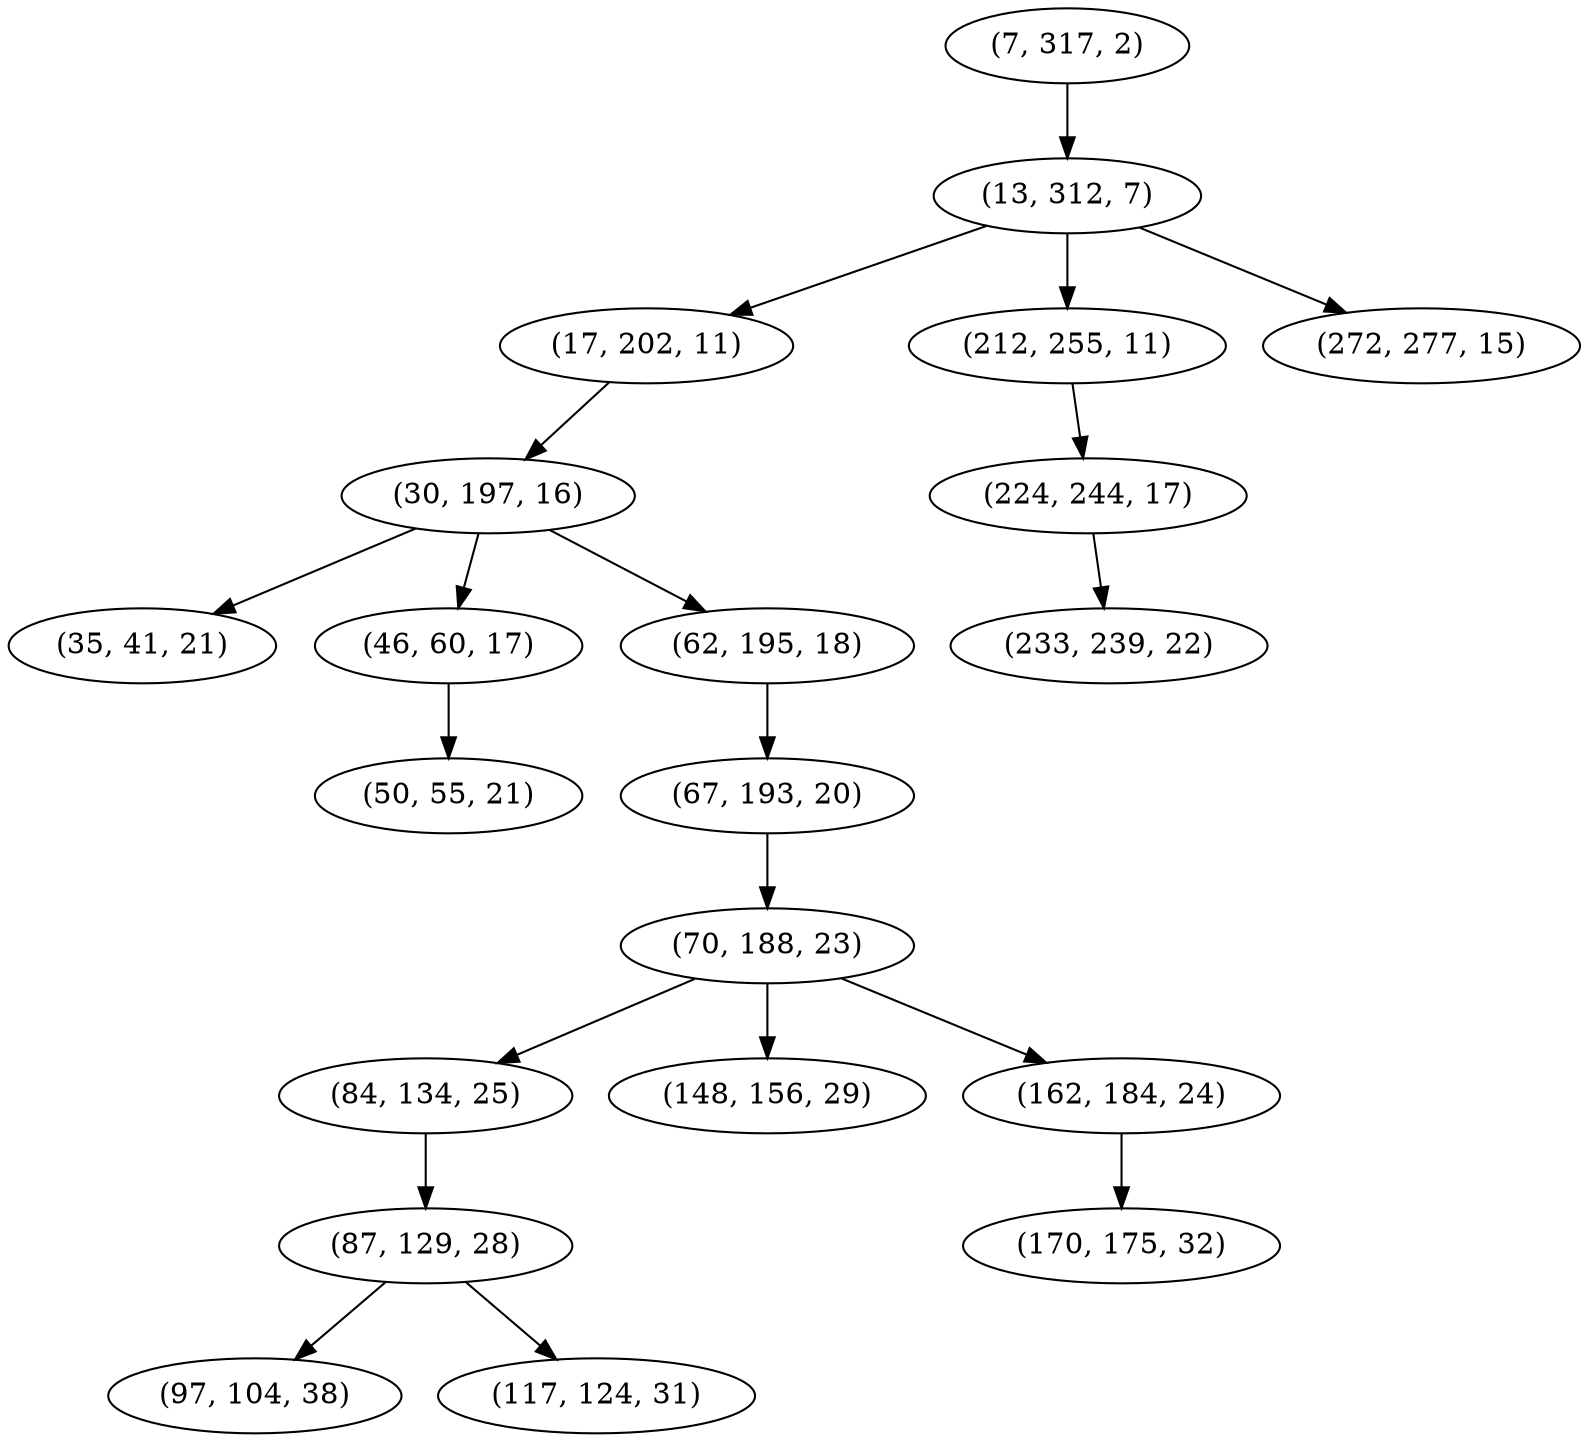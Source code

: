 digraph tree {
    "(7, 317, 2)";
    "(13, 312, 7)";
    "(17, 202, 11)";
    "(30, 197, 16)";
    "(35, 41, 21)";
    "(46, 60, 17)";
    "(50, 55, 21)";
    "(62, 195, 18)";
    "(67, 193, 20)";
    "(70, 188, 23)";
    "(84, 134, 25)";
    "(87, 129, 28)";
    "(97, 104, 38)";
    "(117, 124, 31)";
    "(148, 156, 29)";
    "(162, 184, 24)";
    "(170, 175, 32)";
    "(212, 255, 11)";
    "(224, 244, 17)";
    "(233, 239, 22)";
    "(272, 277, 15)";
    "(7, 317, 2)" -> "(13, 312, 7)";
    "(13, 312, 7)" -> "(17, 202, 11)";
    "(13, 312, 7)" -> "(212, 255, 11)";
    "(13, 312, 7)" -> "(272, 277, 15)";
    "(17, 202, 11)" -> "(30, 197, 16)";
    "(30, 197, 16)" -> "(35, 41, 21)";
    "(30, 197, 16)" -> "(46, 60, 17)";
    "(30, 197, 16)" -> "(62, 195, 18)";
    "(46, 60, 17)" -> "(50, 55, 21)";
    "(62, 195, 18)" -> "(67, 193, 20)";
    "(67, 193, 20)" -> "(70, 188, 23)";
    "(70, 188, 23)" -> "(84, 134, 25)";
    "(70, 188, 23)" -> "(148, 156, 29)";
    "(70, 188, 23)" -> "(162, 184, 24)";
    "(84, 134, 25)" -> "(87, 129, 28)";
    "(87, 129, 28)" -> "(97, 104, 38)";
    "(87, 129, 28)" -> "(117, 124, 31)";
    "(162, 184, 24)" -> "(170, 175, 32)";
    "(212, 255, 11)" -> "(224, 244, 17)";
    "(224, 244, 17)" -> "(233, 239, 22)";
}
